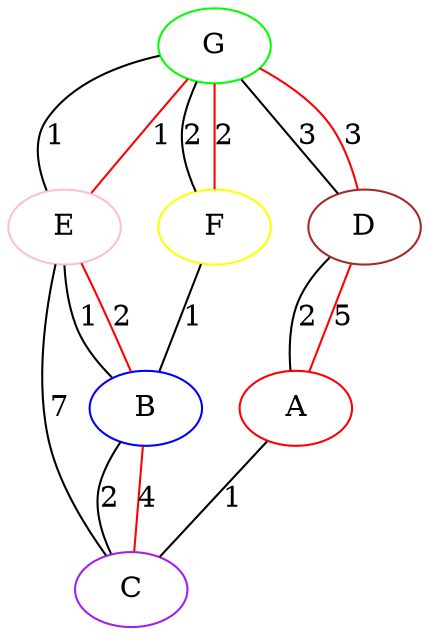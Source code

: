 graph "Processed Weighted Graph" {
	G [color=green]
	E [color=pink]
	D [color=brown]
	F [color=yellow]
	B [color=blue]
	A [color=red]
	C [color=purple]
	G -- E [label=1]
	G -- D [label=3]
	G -- F [label=2]
	E -- B [label=1]
	E -- C [label=7]
	D -- A [label=2]
	F -- B [label=1]
	B -- C [label=2]
	A -- C [label=1]
	G -- E [label=1 color=red]
	G -- D [label=3 color=red]
	G -- F [label=2 color=red]
	E -- B [label=2 color=red]
	D -- A [label=5 color=red]
	B -- C [label=4 color=red]
}
